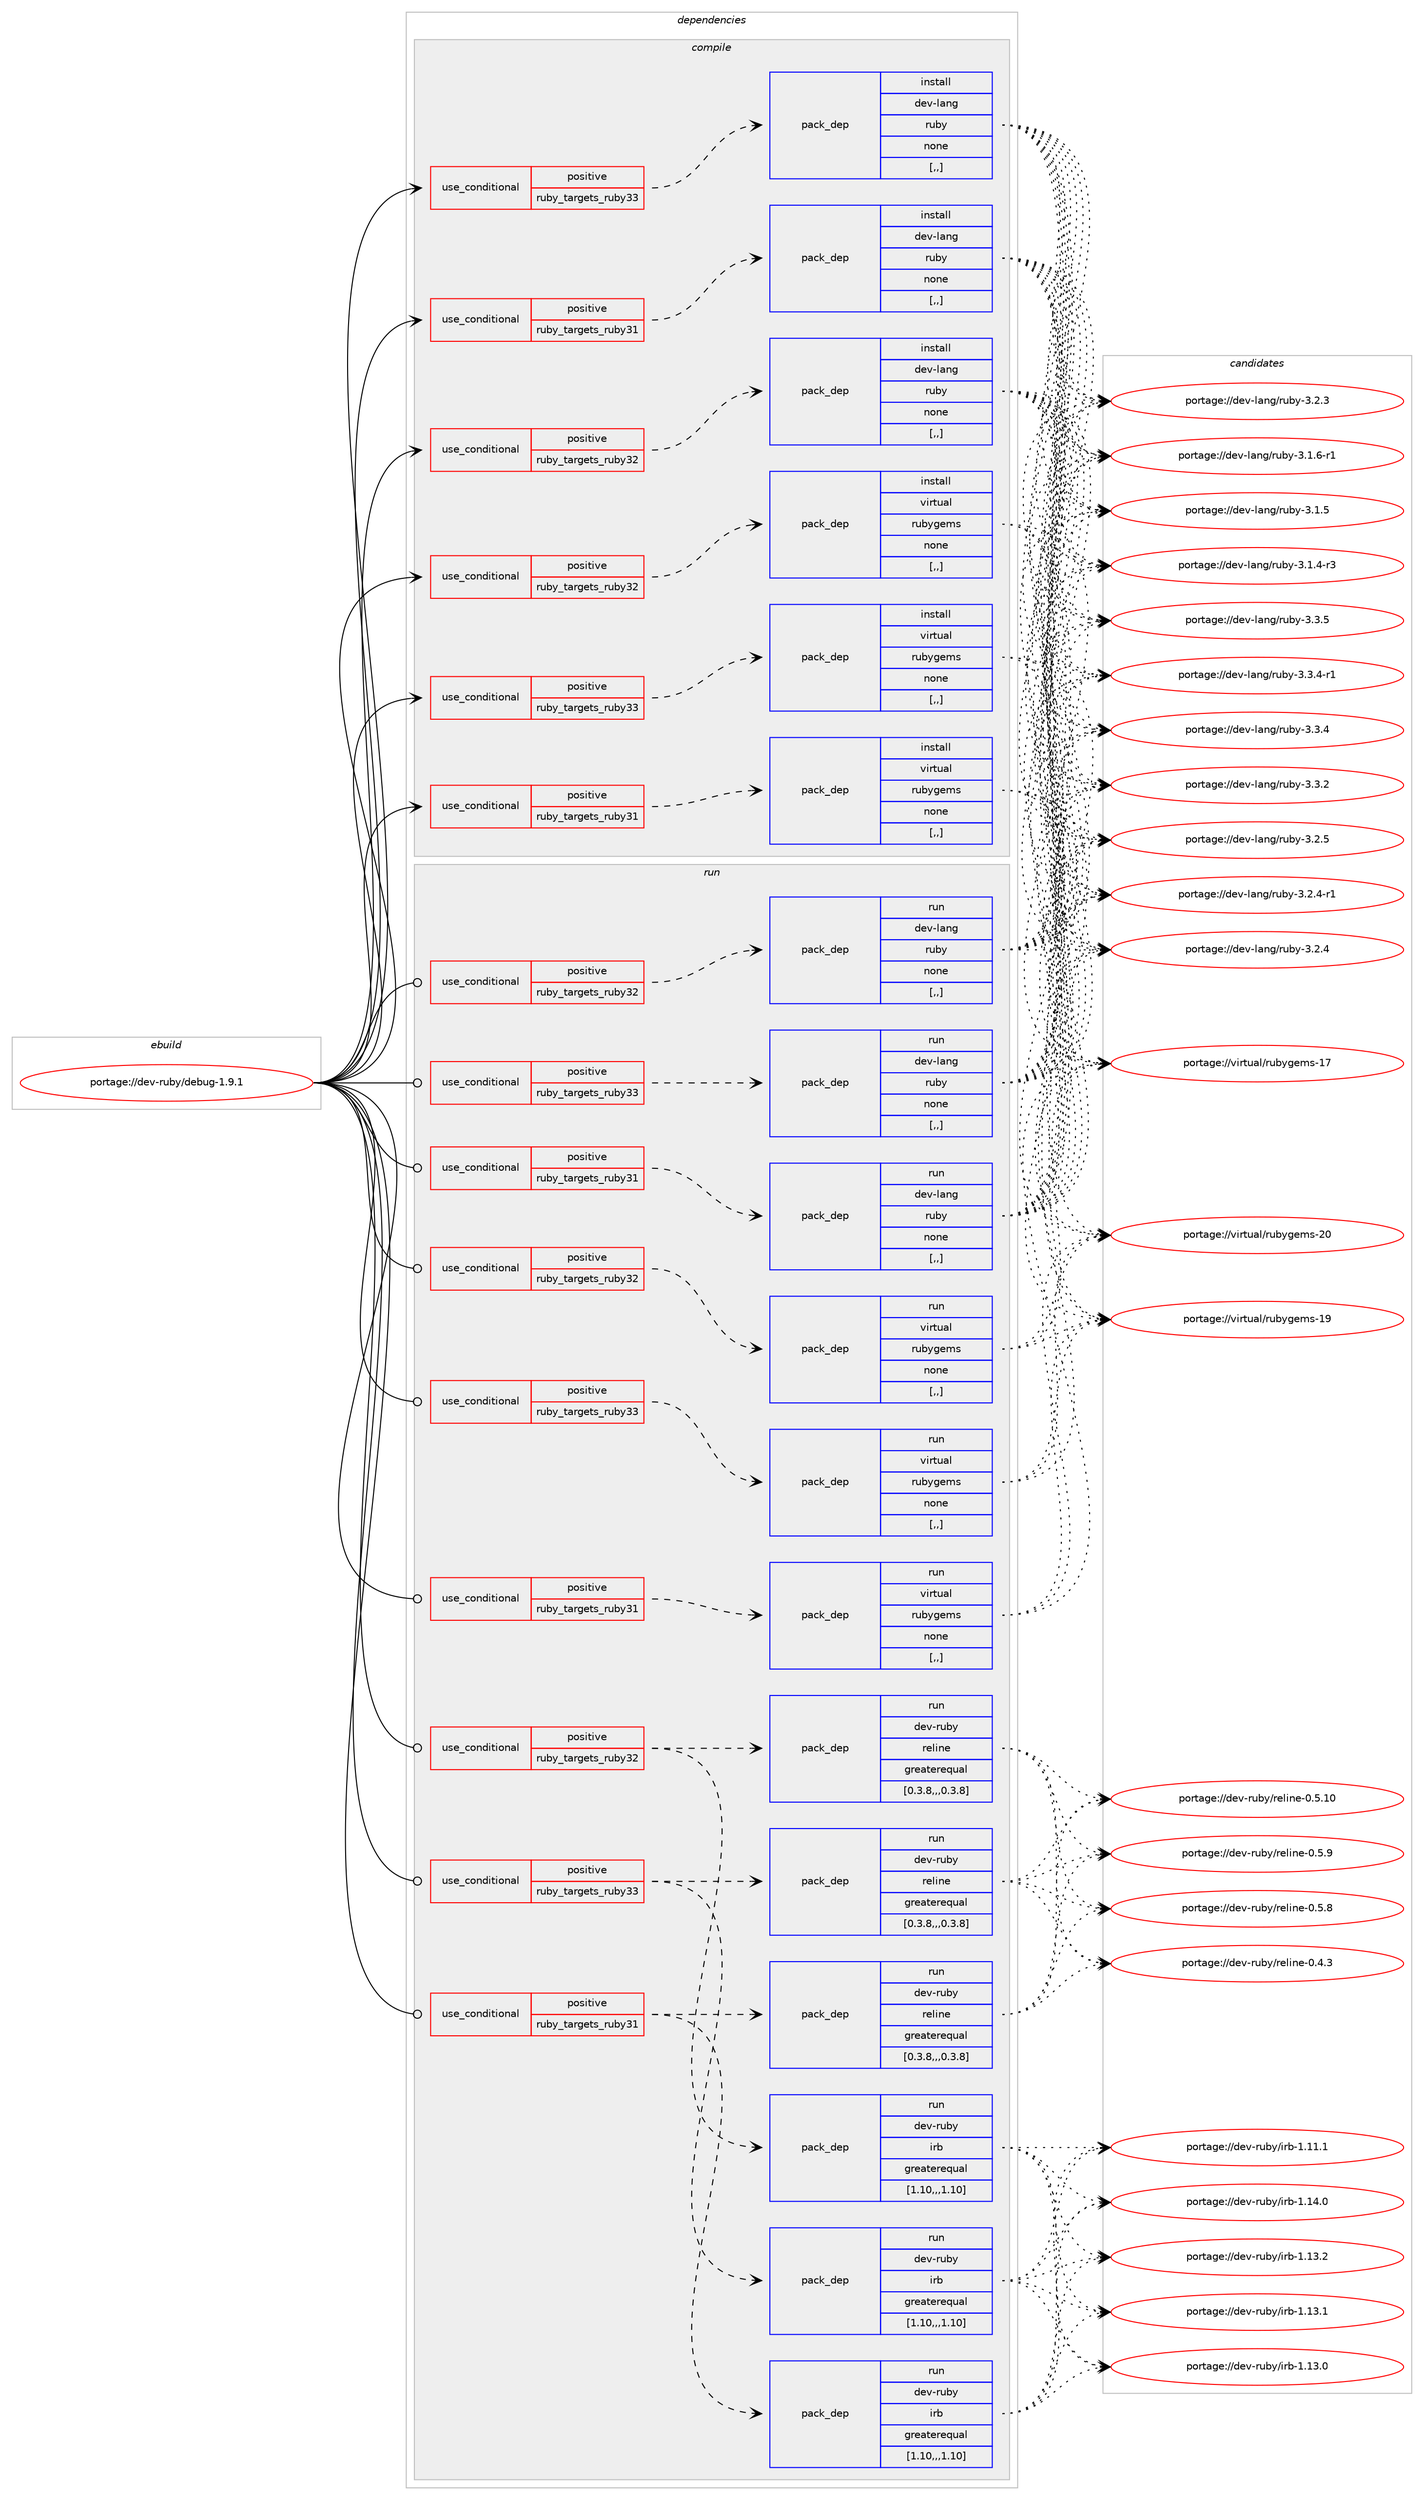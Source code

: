 digraph prolog {

# *************
# Graph options
# *************

newrank=true;
concentrate=true;
compound=true;
graph [rankdir=LR,fontname=Helvetica,fontsize=10,ranksep=1.5];#, ranksep=2.5, nodesep=0.2];
edge  [arrowhead=vee];
node  [fontname=Helvetica,fontsize=10];

# **********
# The ebuild
# **********

subgraph cluster_leftcol {
color=gray;
label=<<i>ebuild</i>>;
id [label="portage://dev-ruby/debug-1.9.1", color=red, width=4, href="../dev-ruby/debug-1.9.1.svg"];
}

# ****************
# The dependencies
# ****************

subgraph cluster_midcol {
color=gray;
label=<<i>dependencies</i>>;
subgraph cluster_compile {
fillcolor="#eeeeee";
style=filled;
label=<<i>compile</i>>;
subgraph cond177249 {
dependency676609 [label=<<TABLE BORDER="0" CELLBORDER="1" CELLSPACING="0" CELLPADDING="4"><TR><TD ROWSPAN="3" CELLPADDING="10">use_conditional</TD></TR><TR><TD>positive</TD></TR><TR><TD>ruby_targets_ruby31</TD></TR></TABLE>>, shape=none, color=red];
subgraph pack494469 {
dependency676610 [label=<<TABLE BORDER="0" CELLBORDER="1" CELLSPACING="0" CELLPADDING="4" WIDTH="220"><TR><TD ROWSPAN="6" CELLPADDING="30">pack_dep</TD></TR><TR><TD WIDTH="110">install</TD></TR><TR><TD>dev-lang</TD></TR><TR><TD>ruby</TD></TR><TR><TD>none</TD></TR><TR><TD>[,,]</TD></TR></TABLE>>, shape=none, color=blue];
}
dependency676609:e -> dependency676610:w [weight=20,style="dashed",arrowhead="vee"];
}
id:e -> dependency676609:w [weight=20,style="solid",arrowhead="vee"];
subgraph cond177250 {
dependency676611 [label=<<TABLE BORDER="0" CELLBORDER="1" CELLSPACING="0" CELLPADDING="4"><TR><TD ROWSPAN="3" CELLPADDING="10">use_conditional</TD></TR><TR><TD>positive</TD></TR><TR><TD>ruby_targets_ruby31</TD></TR></TABLE>>, shape=none, color=red];
subgraph pack494470 {
dependency676612 [label=<<TABLE BORDER="0" CELLBORDER="1" CELLSPACING="0" CELLPADDING="4" WIDTH="220"><TR><TD ROWSPAN="6" CELLPADDING="30">pack_dep</TD></TR><TR><TD WIDTH="110">install</TD></TR><TR><TD>virtual</TD></TR><TR><TD>rubygems</TD></TR><TR><TD>none</TD></TR><TR><TD>[,,]</TD></TR></TABLE>>, shape=none, color=blue];
}
dependency676611:e -> dependency676612:w [weight=20,style="dashed",arrowhead="vee"];
}
id:e -> dependency676611:w [weight=20,style="solid",arrowhead="vee"];
subgraph cond177251 {
dependency676613 [label=<<TABLE BORDER="0" CELLBORDER="1" CELLSPACING="0" CELLPADDING="4"><TR><TD ROWSPAN="3" CELLPADDING="10">use_conditional</TD></TR><TR><TD>positive</TD></TR><TR><TD>ruby_targets_ruby32</TD></TR></TABLE>>, shape=none, color=red];
subgraph pack494471 {
dependency676614 [label=<<TABLE BORDER="0" CELLBORDER="1" CELLSPACING="0" CELLPADDING="4" WIDTH="220"><TR><TD ROWSPAN="6" CELLPADDING="30">pack_dep</TD></TR><TR><TD WIDTH="110">install</TD></TR><TR><TD>dev-lang</TD></TR><TR><TD>ruby</TD></TR><TR><TD>none</TD></TR><TR><TD>[,,]</TD></TR></TABLE>>, shape=none, color=blue];
}
dependency676613:e -> dependency676614:w [weight=20,style="dashed",arrowhead="vee"];
}
id:e -> dependency676613:w [weight=20,style="solid",arrowhead="vee"];
subgraph cond177252 {
dependency676615 [label=<<TABLE BORDER="0" CELLBORDER="1" CELLSPACING="0" CELLPADDING="4"><TR><TD ROWSPAN="3" CELLPADDING="10">use_conditional</TD></TR><TR><TD>positive</TD></TR><TR><TD>ruby_targets_ruby32</TD></TR></TABLE>>, shape=none, color=red];
subgraph pack494472 {
dependency676616 [label=<<TABLE BORDER="0" CELLBORDER="1" CELLSPACING="0" CELLPADDING="4" WIDTH="220"><TR><TD ROWSPAN="6" CELLPADDING="30">pack_dep</TD></TR><TR><TD WIDTH="110">install</TD></TR><TR><TD>virtual</TD></TR><TR><TD>rubygems</TD></TR><TR><TD>none</TD></TR><TR><TD>[,,]</TD></TR></TABLE>>, shape=none, color=blue];
}
dependency676615:e -> dependency676616:w [weight=20,style="dashed",arrowhead="vee"];
}
id:e -> dependency676615:w [weight=20,style="solid",arrowhead="vee"];
subgraph cond177253 {
dependency676617 [label=<<TABLE BORDER="0" CELLBORDER="1" CELLSPACING="0" CELLPADDING="4"><TR><TD ROWSPAN="3" CELLPADDING="10">use_conditional</TD></TR><TR><TD>positive</TD></TR><TR><TD>ruby_targets_ruby33</TD></TR></TABLE>>, shape=none, color=red];
subgraph pack494473 {
dependency676618 [label=<<TABLE BORDER="0" CELLBORDER="1" CELLSPACING="0" CELLPADDING="4" WIDTH="220"><TR><TD ROWSPAN="6" CELLPADDING="30">pack_dep</TD></TR><TR><TD WIDTH="110">install</TD></TR><TR><TD>dev-lang</TD></TR><TR><TD>ruby</TD></TR><TR><TD>none</TD></TR><TR><TD>[,,]</TD></TR></TABLE>>, shape=none, color=blue];
}
dependency676617:e -> dependency676618:w [weight=20,style="dashed",arrowhead="vee"];
}
id:e -> dependency676617:w [weight=20,style="solid",arrowhead="vee"];
subgraph cond177254 {
dependency676619 [label=<<TABLE BORDER="0" CELLBORDER="1" CELLSPACING="0" CELLPADDING="4"><TR><TD ROWSPAN="3" CELLPADDING="10">use_conditional</TD></TR><TR><TD>positive</TD></TR><TR><TD>ruby_targets_ruby33</TD></TR></TABLE>>, shape=none, color=red];
subgraph pack494474 {
dependency676620 [label=<<TABLE BORDER="0" CELLBORDER="1" CELLSPACING="0" CELLPADDING="4" WIDTH="220"><TR><TD ROWSPAN="6" CELLPADDING="30">pack_dep</TD></TR><TR><TD WIDTH="110">install</TD></TR><TR><TD>virtual</TD></TR><TR><TD>rubygems</TD></TR><TR><TD>none</TD></TR><TR><TD>[,,]</TD></TR></TABLE>>, shape=none, color=blue];
}
dependency676619:e -> dependency676620:w [weight=20,style="dashed",arrowhead="vee"];
}
id:e -> dependency676619:w [weight=20,style="solid",arrowhead="vee"];
}
subgraph cluster_compileandrun {
fillcolor="#eeeeee";
style=filled;
label=<<i>compile and run</i>>;
}
subgraph cluster_run {
fillcolor="#eeeeee";
style=filled;
label=<<i>run</i>>;
subgraph cond177255 {
dependency676621 [label=<<TABLE BORDER="0" CELLBORDER="1" CELLSPACING="0" CELLPADDING="4"><TR><TD ROWSPAN="3" CELLPADDING="10">use_conditional</TD></TR><TR><TD>positive</TD></TR><TR><TD>ruby_targets_ruby31</TD></TR></TABLE>>, shape=none, color=red];
subgraph pack494475 {
dependency676622 [label=<<TABLE BORDER="0" CELLBORDER="1" CELLSPACING="0" CELLPADDING="4" WIDTH="220"><TR><TD ROWSPAN="6" CELLPADDING="30">pack_dep</TD></TR><TR><TD WIDTH="110">run</TD></TR><TR><TD>dev-lang</TD></TR><TR><TD>ruby</TD></TR><TR><TD>none</TD></TR><TR><TD>[,,]</TD></TR></TABLE>>, shape=none, color=blue];
}
dependency676621:e -> dependency676622:w [weight=20,style="dashed",arrowhead="vee"];
}
id:e -> dependency676621:w [weight=20,style="solid",arrowhead="odot"];
subgraph cond177256 {
dependency676623 [label=<<TABLE BORDER="0" CELLBORDER="1" CELLSPACING="0" CELLPADDING="4"><TR><TD ROWSPAN="3" CELLPADDING="10">use_conditional</TD></TR><TR><TD>positive</TD></TR><TR><TD>ruby_targets_ruby31</TD></TR></TABLE>>, shape=none, color=red];
subgraph pack494476 {
dependency676624 [label=<<TABLE BORDER="0" CELLBORDER="1" CELLSPACING="0" CELLPADDING="4" WIDTH="220"><TR><TD ROWSPAN="6" CELLPADDING="30">pack_dep</TD></TR><TR><TD WIDTH="110">run</TD></TR><TR><TD>dev-ruby</TD></TR><TR><TD>irb</TD></TR><TR><TD>greaterequal</TD></TR><TR><TD>[1.10,,,1.10]</TD></TR></TABLE>>, shape=none, color=blue];
}
dependency676623:e -> dependency676624:w [weight=20,style="dashed",arrowhead="vee"];
subgraph pack494477 {
dependency676625 [label=<<TABLE BORDER="0" CELLBORDER="1" CELLSPACING="0" CELLPADDING="4" WIDTH="220"><TR><TD ROWSPAN="6" CELLPADDING="30">pack_dep</TD></TR><TR><TD WIDTH="110">run</TD></TR><TR><TD>dev-ruby</TD></TR><TR><TD>reline</TD></TR><TR><TD>greaterequal</TD></TR><TR><TD>[0.3.8,,,0.3.8]</TD></TR></TABLE>>, shape=none, color=blue];
}
dependency676623:e -> dependency676625:w [weight=20,style="dashed",arrowhead="vee"];
}
id:e -> dependency676623:w [weight=20,style="solid",arrowhead="odot"];
subgraph cond177257 {
dependency676626 [label=<<TABLE BORDER="0" CELLBORDER="1" CELLSPACING="0" CELLPADDING="4"><TR><TD ROWSPAN="3" CELLPADDING="10">use_conditional</TD></TR><TR><TD>positive</TD></TR><TR><TD>ruby_targets_ruby31</TD></TR></TABLE>>, shape=none, color=red];
subgraph pack494478 {
dependency676627 [label=<<TABLE BORDER="0" CELLBORDER="1" CELLSPACING="0" CELLPADDING="4" WIDTH="220"><TR><TD ROWSPAN="6" CELLPADDING="30">pack_dep</TD></TR><TR><TD WIDTH="110">run</TD></TR><TR><TD>virtual</TD></TR><TR><TD>rubygems</TD></TR><TR><TD>none</TD></TR><TR><TD>[,,]</TD></TR></TABLE>>, shape=none, color=blue];
}
dependency676626:e -> dependency676627:w [weight=20,style="dashed",arrowhead="vee"];
}
id:e -> dependency676626:w [weight=20,style="solid",arrowhead="odot"];
subgraph cond177258 {
dependency676628 [label=<<TABLE BORDER="0" CELLBORDER="1" CELLSPACING="0" CELLPADDING="4"><TR><TD ROWSPAN="3" CELLPADDING="10">use_conditional</TD></TR><TR><TD>positive</TD></TR><TR><TD>ruby_targets_ruby32</TD></TR></TABLE>>, shape=none, color=red];
subgraph pack494479 {
dependency676629 [label=<<TABLE BORDER="0" CELLBORDER="1" CELLSPACING="0" CELLPADDING="4" WIDTH="220"><TR><TD ROWSPAN="6" CELLPADDING="30">pack_dep</TD></TR><TR><TD WIDTH="110">run</TD></TR><TR><TD>dev-lang</TD></TR><TR><TD>ruby</TD></TR><TR><TD>none</TD></TR><TR><TD>[,,]</TD></TR></TABLE>>, shape=none, color=blue];
}
dependency676628:e -> dependency676629:w [weight=20,style="dashed",arrowhead="vee"];
}
id:e -> dependency676628:w [weight=20,style="solid",arrowhead="odot"];
subgraph cond177259 {
dependency676630 [label=<<TABLE BORDER="0" CELLBORDER="1" CELLSPACING="0" CELLPADDING="4"><TR><TD ROWSPAN="3" CELLPADDING="10">use_conditional</TD></TR><TR><TD>positive</TD></TR><TR><TD>ruby_targets_ruby32</TD></TR></TABLE>>, shape=none, color=red];
subgraph pack494480 {
dependency676631 [label=<<TABLE BORDER="0" CELLBORDER="1" CELLSPACING="0" CELLPADDING="4" WIDTH="220"><TR><TD ROWSPAN="6" CELLPADDING="30">pack_dep</TD></TR><TR><TD WIDTH="110">run</TD></TR><TR><TD>dev-ruby</TD></TR><TR><TD>irb</TD></TR><TR><TD>greaterequal</TD></TR><TR><TD>[1.10,,,1.10]</TD></TR></TABLE>>, shape=none, color=blue];
}
dependency676630:e -> dependency676631:w [weight=20,style="dashed",arrowhead="vee"];
subgraph pack494481 {
dependency676632 [label=<<TABLE BORDER="0" CELLBORDER="1" CELLSPACING="0" CELLPADDING="4" WIDTH="220"><TR><TD ROWSPAN="6" CELLPADDING="30">pack_dep</TD></TR><TR><TD WIDTH="110">run</TD></TR><TR><TD>dev-ruby</TD></TR><TR><TD>reline</TD></TR><TR><TD>greaterequal</TD></TR><TR><TD>[0.3.8,,,0.3.8]</TD></TR></TABLE>>, shape=none, color=blue];
}
dependency676630:e -> dependency676632:w [weight=20,style="dashed",arrowhead="vee"];
}
id:e -> dependency676630:w [weight=20,style="solid",arrowhead="odot"];
subgraph cond177260 {
dependency676633 [label=<<TABLE BORDER="0" CELLBORDER="1" CELLSPACING="0" CELLPADDING="4"><TR><TD ROWSPAN="3" CELLPADDING="10">use_conditional</TD></TR><TR><TD>positive</TD></TR><TR><TD>ruby_targets_ruby32</TD></TR></TABLE>>, shape=none, color=red];
subgraph pack494482 {
dependency676634 [label=<<TABLE BORDER="0" CELLBORDER="1" CELLSPACING="0" CELLPADDING="4" WIDTH="220"><TR><TD ROWSPAN="6" CELLPADDING="30">pack_dep</TD></TR><TR><TD WIDTH="110">run</TD></TR><TR><TD>virtual</TD></TR><TR><TD>rubygems</TD></TR><TR><TD>none</TD></TR><TR><TD>[,,]</TD></TR></TABLE>>, shape=none, color=blue];
}
dependency676633:e -> dependency676634:w [weight=20,style="dashed",arrowhead="vee"];
}
id:e -> dependency676633:w [weight=20,style="solid",arrowhead="odot"];
subgraph cond177261 {
dependency676635 [label=<<TABLE BORDER="0" CELLBORDER="1" CELLSPACING="0" CELLPADDING="4"><TR><TD ROWSPAN="3" CELLPADDING="10">use_conditional</TD></TR><TR><TD>positive</TD></TR><TR><TD>ruby_targets_ruby33</TD></TR></TABLE>>, shape=none, color=red];
subgraph pack494483 {
dependency676636 [label=<<TABLE BORDER="0" CELLBORDER="1" CELLSPACING="0" CELLPADDING="4" WIDTH="220"><TR><TD ROWSPAN="6" CELLPADDING="30">pack_dep</TD></TR><TR><TD WIDTH="110">run</TD></TR><TR><TD>dev-lang</TD></TR><TR><TD>ruby</TD></TR><TR><TD>none</TD></TR><TR><TD>[,,]</TD></TR></TABLE>>, shape=none, color=blue];
}
dependency676635:e -> dependency676636:w [weight=20,style="dashed",arrowhead="vee"];
}
id:e -> dependency676635:w [weight=20,style="solid",arrowhead="odot"];
subgraph cond177262 {
dependency676637 [label=<<TABLE BORDER="0" CELLBORDER="1" CELLSPACING="0" CELLPADDING="4"><TR><TD ROWSPAN="3" CELLPADDING="10">use_conditional</TD></TR><TR><TD>positive</TD></TR><TR><TD>ruby_targets_ruby33</TD></TR></TABLE>>, shape=none, color=red];
subgraph pack494484 {
dependency676638 [label=<<TABLE BORDER="0" CELLBORDER="1" CELLSPACING="0" CELLPADDING="4" WIDTH="220"><TR><TD ROWSPAN="6" CELLPADDING="30">pack_dep</TD></TR><TR><TD WIDTH="110">run</TD></TR><TR><TD>dev-ruby</TD></TR><TR><TD>irb</TD></TR><TR><TD>greaterequal</TD></TR><TR><TD>[1.10,,,1.10]</TD></TR></TABLE>>, shape=none, color=blue];
}
dependency676637:e -> dependency676638:w [weight=20,style="dashed",arrowhead="vee"];
subgraph pack494485 {
dependency676639 [label=<<TABLE BORDER="0" CELLBORDER="1" CELLSPACING="0" CELLPADDING="4" WIDTH="220"><TR><TD ROWSPAN="6" CELLPADDING="30">pack_dep</TD></TR><TR><TD WIDTH="110">run</TD></TR><TR><TD>dev-ruby</TD></TR><TR><TD>reline</TD></TR><TR><TD>greaterequal</TD></TR><TR><TD>[0.3.8,,,0.3.8]</TD></TR></TABLE>>, shape=none, color=blue];
}
dependency676637:e -> dependency676639:w [weight=20,style="dashed",arrowhead="vee"];
}
id:e -> dependency676637:w [weight=20,style="solid",arrowhead="odot"];
subgraph cond177263 {
dependency676640 [label=<<TABLE BORDER="0" CELLBORDER="1" CELLSPACING="0" CELLPADDING="4"><TR><TD ROWSPAN="3" CELLPADDING="10">use_conditional</TD></TR><TR><TD>positive</TD></TR><TR><TD>ruby_targets_ruby33</TD></TR></TABLE>>, shape=none, color=red];
subgraph pack494486 {
dependency676641 [label=<<TABLE BORDER="0" CELLBORDER="1" CELLSPACING="0" CELLPADDING="4" WIDTH="220"><TR><TD ROWSPAN="6" CELLPADDING="30">pack_dep</TD></TR><TR><TD WIDTH="110">run</TD></TR><TR><TD>virtual</TD></TR><TR><TD>rubygems</TD></TR><TR><TD>none</TD></TR><TR><TD>[,,]</TD></TR></TABLE>>, shape=none, color=blue];
}
dependency676640:e -> dependency676641:w [weight=20,style="dashed",arrowhead="vee"];
}
id:e -> dependency676640:w [weight=20,style="solid",arrowhead="odot"];
}
}

# **************
# The candidates
# **************

subgraph cluster_choices {
rank=same;
color=gray;
label=<<i>candidates</i>>;

subgraph choice494469 {
color=black;
nodesep=1;
choice10010111845108971101034711411798121455146514653 [label="portage://dev-lang/ruby-3.3.5", color=red, width=4,href="../dev-lang/ruby-3.3.5.svg"];
choice100101118451089711010347114117981214551465146524511449 [label="portage://dev-lang/ruby-3.3.4-r1", color=red, width=4,href="../dev-lang/ruby-3.3.4-r1.svg"];
choice10010111845108971101034711411798121455146514652 [label="portage://dev-lang/ruby-3.3.4", color=red, width=4,href="../dev-lang/ruby-3.3.4.svg"];
choice10010111845108971101034711411798121455146514650 [label="portage://dev-lang/ruby-3.3.2", color=red, width=4,href="../dev-lang/ruby-3.3.2.svg"];
choice10010111845108971101034711411798121455146504653 [label="portage://dev-lang/ruby-3.2.5", color=red, width=4,href="../dev-lang/ruby-3.2.5.svg"];
choice100101118451089711010347114117981214551465046524511449 [label="portage://dev-lang/ruby-3.2.4-r1", color=red, width=4,href="../dev-lang/ruby-3.2.4-r1.svg"];
choice10010111845108971101034711411798121455146504652 [label="portage://dev-lang/ruby-3.2.4", color=red, width=4,href="../dev-lang/ruby-3.2.4.svg"];
choice10010111845108971101034711411798121455146504651 [label="portage://dev-lang/ruby-3.2.3", color=red, width=4,href="../dev-lang/ruby-3.2.3.svg"];
choice100101118451089711010347114117981214551464946544511449 [label="portage://dev-lang/ruby-3.1.6-r1", color=red, width=4,href="../dev-lang/ruby-3.1.6-r1.svg"];
choice10010111845108971101034711411798121455146494653 [label="portage://dev-lang/ruby-3.1.5", color=red, width=4,href="../dev-lang/ruby-3.1.5.svg"];
choice100101118451089711010347114117981214551464946524511451 [label="portage://dev-lang/ruby-3.1.4-r3", color=red, width=4,href="../dev-lang/ruby-3.1.4-r3.svg"];
dependency676610:e -> choice10010111845108971101034711411798121455146514653:w [style=dotted,weight="100"];
dependency676610:e -> choice100101118451089711010347114117981214551465146524511449:w [style=dotted,weight="100"];
dependency676610:e -> choice10010111845108971101034711411798121455146514652:w [style=dotted,weight="100"];
dependency676610:e -> choice10010111845108971101034711411798121455146514650:w [style=dotted,weight="100"];
dependency676610:e -> choice10010111845108971101034711411798121455146504653:w [style=dotted,weight="100"];
dependency676610:e -> choice100101118451089711010347114117981214551465046524511449:w [style=dotted,weight="100"];
dependency676610:e -> choice10010111845108971101034711411798121455146504652:w [style=dotted,weight="100"];
dependency676610:e -> choice10010111845108971101034711411798121455146504651:w [style=dotted,weight="100"];
dependency676610:e -> choice100101118451089711010347114117981214551464946544511449:w [style=dotted,weight="100"];
dependency676610:e -> choice10010111845108971101034711411798121455146494653:w [style=dotted,weight="100"];
dependency676610:e -> choice100101118451089711010347114117981214551464946524511451:w [style=dotted,weight="100"];
}
subgraph choice494470 {
color=black;
nodesep=1;
choice118105114116117971084711411798121103101109115455048 [label="portage://virtual/rubygems-20", color=red, width=4,href="../virtual/rubygems-20.svg"];
choice118105114116117971084711411798121103101109115454957 [label="portage://virtual/rubygems-19", color=red, width=4,href="../virtual/rubygems-19.svg"];
choice118105114116117971084711411798121103101109115454955 [label="portage://virtual/rubygems-17", color=red, width=4,href="../virtual/rubygems-17.svg"];
dependency676612:e -> choice118105114116117971084711411798121103101109115455048:w [style=dotted,weight="100"];
dependency676612:e -> choice118105114116117971084711411798121103101109115454957:w [style=dotted,weight="100"];
dependency676612:e -> choice118105114116117971084711411798121103101109115454955:w [style=dotted,weight="100"];
}
subgraph choice494471 {
color=black;
nodesep=1;
choice10010111845108971101034711411798121455146514653 [label="portage://dev-lang/ruby-3.3.5", color=red, width=4,href="../dev-lang/ruby-3.3.5.svg"];
choice100101118451089711010347114117981214551465146524511449 [label="portage://dev-lang/ruby-3.3.4-r1", color=red, width=4,href="../dev-lang/ruby-3.3.4-r1.svg"];
choice10010111845108971101034711411798121455146514652 [label="portage://dev-lang/ruby-3.3.4", color=red, width=4,href="../dev-lang/ruby-3.3.4.svg"];
choice10010111845108971101034711411798121455146514650 [label="portage://dev-lang/ruby-3.3.2", color=red, width=4,href="../dev-lang/ruby-3.3.2.svg"];
choice10010111845108971101034711411798121455146504653 [label="portage://dev-lang/ruby-3.2.5", color=red, width=4,href="../dev-lang/ruby-3.2.5.svg"];
choice100101118451089711010347114117981214551465046524511449 [label="portage://dev-lang/ruby-3.2.4-r1", color=red, width=4,href="../dev-lang/ruby-3.2.4-r1.svg"];
choice10010111845108971101034711411798121455146504652 [label="portage://dev-lang/ruby-3.2.4", color=red, width=4,href="../dev-lang/ruby-3.2.4.svg"];
choice10010111845108971101034711411798121455146504651 [label="portage://dev-lang/ruby-3.2.3", color=red, width=4,href="../dev-lang/ruby-3.2.3.svg"];
choice100101118451089711010347114117981214551464946544511449 [label="portage://dev-lang/ruby-3.1.6-r1", color=red, width=4,href="../dev-lang/ruby-3.1.6-r1.svg"];
choice10010111845108971101034711411798121455146494653 [label="portage://dev-lang/ruby-3.1.5", color=red, width=4,href="../dev-lang/ruby-3.1.5.svg"];
choice100101118451089711010347114117981214551464946524511451 [label="portage://dev-lang/ruby-3.1.4-r3", color=red, width=4,href="../dev-lang/ruby-3.1.4-r3.svg"];
dependency676614:e -> choice10010111845108971101034711411798121455146514653:w [style=dotted,weight="100"];
dependency676614:e -> choice100101118451089711010347114117981214551465146524511449:w [style=dotted,weight="100"];
dependency676614:e -> choice10010111845108971101034711411798121455146514652:w [style=dotted,weight="100"];
dependency676614:e -> choice10010111845108971101034711411798121455146514650:w [style=dotted,weight="100"];
dependency676614:e -> choice10010111845108971101034711411798121455146504653:w [style=dotted,weight="100"];
dependency676614:e -> choice100101118451089711010347114117981214551465046524511449:w [style=dotted,weight="100"];
dependency676614:e -> choice10010111845108971101034711411798121455146504652:w [style=dotted,weight="100"];
dependency676614:e -> choice10010111845108971101034711411798121455146504651:w [style=dotted,weight="100"];
dependency676614:e -> choice100101118451089711010347114117981214551464946544511449:w [style=dotted,weight="100"];
dependency676614:e -> choice10010111845108971101034711411798121455146494653:w [style=dotted,weight="100"];
dependency676614:e -> choice100101118451089711010347114117981214551464946524511451:w [style=dotted,weight="100"];
}
subgraph choice494472 {
color=black;
nodesep=1;
choice118105114116117971084711411798121103101109115455048 [label="portage://virtual/rubygems-20", color=red, width=4,href="../virtual/rubygems-20.svg"];
choice118105114116117971084711411798121103101109115454957 [label="portage://virtual/rubygems-19", color=red, width=4,href="../virtual/rubygems-19.svg"];
choice118105114116117971084711411798121103101109115454955 [label="portage://virtual/rubygems-17", color=red, width=4,href="../virtual/rubygems-17.svg"];
dependency676616:e -> choice118105114116117971084711411798121103101109115455048:w [style=dotted,weight="100"];
dependency676616:e -> choice118105114116117971084711411798121103101109115454957:w [style=dotted,weight="100"];
dependency676616:e -> choice118105114116117971084711411798121103101109115454955:w [style=dotted,weight="100"];
}
subgraph choice494473 {
color=black;
nodesep=1;
choice10010111845108971101034711411798121455146514653 [label="portage://dev-lang/ruby-3.3.5", color=red, width=4,href="../dev-lang/ruby-3.3.5.svg"];
choice100101118451089711010347114117981214551465146524511449 [label="portage://dev-lang/ruby-3.3.4-r1", color=red, width=4,href="../dev-lang/ruby-3.3.4-r1.svg"];
choice10010111845108971101034711411798121455146514652 [label="portage://dev-lang/ruby-3.3.4", color=red, width=4,href="../dev-lang/ruby-3.3.4.svg"];
choice10010111845108971101034711411798121455146514650 [label="portage://dev-lang/ruby-3.3.2", color=red, width=4,href="../dev-lang/ruby-3.3.2.svg"];
choice10010111845108971101034711411798121455146504653 [label="portage://dev-lang/ruby-3.2.5", color=red, width=4,href="../dev-lang/ruby-3.2.5.svg"];
choice100101118451089711010347114117981214551465046524511449 [label="portage://dev-lang/ruby-3.2.4-r1", color=red, width=4,href="../dev-lang/ruby-3.2.4-r1.svg"];
choice10010111845108971101034711411798121455146504652 [label="portage://dev-lang/ruby-3.2.4", color=red, width=4,href="../dev-lang/ruby-3.2.4.svg"];
choice10010111845108971101034711411798121455146504651 [label="portage://dev-lang/ruby-3.2.3", color=red, width=4,href="../dev-lang/ruby-3.2.3.svg"];
choice100101118451089711010347114117981214551464946544511449 [label="portage://dev-lang/ruby-3.1.6-r1", color=red, width=4,href="../dev-lang/ruby-3.1.6-r1.svg"];
choice10010111845108971101034711411798121455146494653 [label="portage://dev-lang/ruby-3.1.5", color=red, width=4,href="../dev-lang/ruby-3.1.5.svg"];
choice100101118451089711010347114117981214551464946524511451 [label="portage://dev-lang/ruby-3.1.4-r3", color=red, width=4,href="../dev-lang/ruby-3.1.4-r3.svg"];
dependency676618:e -> choice10010111845108971101034711411798121455146514653:w [style=dotted,weight="100"];
dependency676618:e -> choice100101118451089711010347114117981214551465146524511449:w [style=dotted,weight="100"];
dependency676618:e -> choice10010111845108971101034711411798121455146514652:w [style=dotted,weight="100"];
dependency676618:e -> choice10010111845108971101034711411798121455146514650:w [style=dotted,weight="100"];
dependency676618:e -> choice10010111845108971101034711411798121455146504653:w [style=dotted,weight="100"];
dependency676618:e -> choice100101118451089711010347114117981214551465046524511449:w [style=dotted,weight="100"];
dependency676618:e -> choice10010111845108971101034711411798121455146504652:w [style=dotted,weight="100"];
dependency676618:e -> choice10010111845108971101034711411798121455146504651:w [style=dotted,weight="100"];
dependency676618:e -> choice100101118451089711010347114117981214551464946544511449:w [style=dotted,weight="100"];
dependency676618:e -> choice10010111845108971101034711411798121455146494653:w [style=dotted,weight="100"];
dependency676618:e -> choice100101118451089711010347114117981214551464946524511451:w [style=dotted,weight="100"];
}
subgraph choice494474 {
color=black;
nodesep=1;
choice118105114116117971084711411798121103101109115455048 [label="portage://virtual/rubygems-20", color=red, width=4,href="../virtual/rubygems-20.svg"];
choice118105114116117971084711411798121103101109115454957 [label="portage://virtual/rubygems-19", color=red, width=4,href="../virtual/rubygems-19.svg"];
choice118105114116117971084711411798121103101109115454955 [label="portage://virtual/rubygems-17", color=red, width=4,href="../virtual/rubygems-17.svg"];
dependency676620:e -> choice118105114116117971084711411798121103101109115455048:w [style=dotted,weight="100"];
dependency676620:e -> choice118105114116117971084711411798121103101109115454957:w [style=dotted,weight="100"];
dependency676620:e -> choice118105114116117971084711411798121103101109115454955:w [style=dotted,weight="100"];
}
subgraph choice494475 {
color=black;
nodesep=1;
choice10010111845108971101034711411798121455146514653 [label="portage://dev-lang/ruby-3.3.5", color=red, width=4,href="../dev-lang/ruby-3.3.5.svg"];
choice100101118451089711010347114117981214551465146524511449 [label="portage://dev-lang/ruby-3.3.4-r1", color=red, width=4,href="../dev-lang/ruby-3.3.4-r1.svg"];
choice10010111845108971101034711411798121455146514652 [label="portage://dev-lang/ruby-3.3.4", color=red, width=4,href="../dev-lang/ruby-3.3.4.svg"];
choice10010111845108971101034711411798121455146514650 [label="portage://dev-lang/ruby-3.3.2", color=red, width=4,href="../dev-lang/ruby-3.3.2.svg"];
choice10010111845108971101034711411798121455146504653 [label="portage://dev-lang/ruby-3.2.5", color=red, width=4,href="../dev-lang/ruby-3.2.5.svg"];
choice100101118451089711010347114117981214551465046524511449 [label="portage://dev-lang/ruby-3.2.4-r1", color=red, width=4,href="../dev-lang/ruby-3.2.4-r1.svg"];
choice10010111845108971101034711411798121455146504652 [label="portage://dev-lang/ruby-3.2.4", color=red, width=4,href="../dev-lang/ruby-3.2.4.svg"];
choice10010111845108971101034711411798121455146504651 [label="portage://dev-lang/ruby-3.2.3", color=red, width=4,href="../dev-lang/ruby-3.2.3.svg"];
choice100101118451089711010347114117981214551464946544511449 [label="portage://dev-lang/ruby-3.1.6-r1", color=red, width=4,href="../dev-lang/ruby-3.1.6-r1.svg"];
choice10010111845108971101034711411798121455146494653 [label="portage://dev-lang/ruby-3.1.5", color=red, width=4,href="../dev-lang/ruby-3.1.5.svg"];
choice100101118451089711010347114117981214551464946524511451 [label="portage://dev-lang/ruby-3.1.4-r3", color=red, width=4,href="../dev-lang/ruby-3.1.4-r3.svg"];
dependency676622:e -> choice10010111845108971101034711411798121455146514653:w [style=dotted,weight="100"];
dependency676622:e -> choice100101118451089711010347114117981214551465146524511449:w [style=dotted,weight="100"];
dependency676622:e -> choice10010111845108971101034711411798121455146514652:w [style=dotted,weight="100"];
dependency676622:e -> choice10010111845108971101034711411798121455146514650:w [style=dotted,weight="100"];
dependency676622:e -> choice10010111845108971101034711411798121455146504653:w [style=dotted,weight="100"];
dependency676622:e -> choice100101118451089711010347114117981214551465046524511449:w [style=dotted,weight="100"];
dependency676622:e -> choice10010111845108971101034711411798121455146504652:w [style=dotted,weight="100"];
dependency676622:e -> choice10010111845108971101034711411798121455146504651:w [style=dotted,weight="100"];
dependency676622:e -> choice100101118451089711010347114117981214551464946544511449:w [style=dotted,weight="100"];
dependency676622:e -> choice10010111845108971101034711411798121455146494653:w [style=dotted,weight="100"];
dependency676622:e -> choice100101118451089711010347114117981214551464946524511451:w [style=dotted,weight="100"];
}
subgraph choice494476 {
color=black;
nodesep=1;
choice1001011184511411798121471051149845494649524648 [label="portage://dev-ruby/irb-1.14.0", color=red, width=4,href="../dev-ruby/irb-1.14.0.svg"];
choice1001011184511411798121471051149845494649514650 [label="portage://dev-ruby/irb-1.13.2", color=red, width=4,href="../dev-ruby/irb-1.13.2.svg"];
choice1001011184511411798121471051149845494649514649 [label="portage://dev-ruby/irb-1.13.1", color=red, width=4,href="../dev-ruby/irb-1.13.1.svg"];
choice1001011184511411798121471051149845494649514648 [label="portage://dev-ruby/irb-1.13.0", color=red, width=4,href="../dev-ruby/irb-1.13.0.svg"];
choice1001011184511411798121471051149845494649494649 [label="portage://dev-ruby/irb-1.11.1", color=red, width=4,href="../dev-ruby/irb-1.11.1.svg"];
dependency676624:e -> choice1001011184511411798121471051149845494649524648:w [style=dotted,weight="100"];
dependency676624:e -> choice1001011184511411798121471051149845494649514650:w [style=dotted,weight="100"];
dependency676624:e -> choice1001011184511411798121471051149845494649514649:w [style=dotted,weight="100"];
dependency676624:e -> choice1001011184511411798121471051149845494649514648:w [style=dotted,weight="100"];
dependency676624:e -> choice1001011184511411798121471051149845494649494649:w [style=dotted,weight="100"];
}
subgraph choice494477 {
color=black;
nodesep=1;
choice10010111845114117981214711410110810511010145484653464948 [label="portage://dev-ruby/reline-0.5.10", color=red, width=4,href="../dev-ruby/reline-0.5.10.svg"];
choice100101118451141179812147114101108105110101454846534657 [label="portage://dev-ruby/reline-0.5.9", color=red, width=4,href="../dev-ruby/reline-0.5.9.svg"];
choice100101118451141179812147114101108105110101454846534656 [label="portage://dev-ruby/reline-0.5.8", color=red, width=4,href="../dev-ruby/reline-0.5.8.svg"];
choice100101118451141179812147114101108105110101454846524651 [label="portage://dev-ruby/reline-0.4.3", color=red, width=4,href="../dev-ruby/reline-0.4.3.svg"];
dependency676625:e -> choice10010111845114117981214711410110810511010145484653464948:w [style=dotted,weight="100"];
dependency676625:e -> choice100101118451141179812147114101108105110101454846534657:w [style=dotted,weight="100"];
dependency676625:e -> choice100101118451141179812147114101108105110101454846534656:w [style=dotted,weight="100"];
dependency676625:e -> choice100101118451141179812147114101108105110101454846524651:w [style=dotted,weight="100"];
}
subgraph choice494478 {
color=black;
nodesep=1;
choice118105114116117971084711411798121103101109115455048 [label="portage://virtual/rubygems-20", color=red, width=4,href="../virtual/rubygems-20.svg"];
choice118105114116117971084711411798121103101109115454957 [label="portage://virtual/rubygems-19", color=red, width=4,href="../virtual/rubygems-19.svg"];
choice118105114116117971084711411798121103101109115454955 [label="portage://virtual/rubygems-17", color=red, width=4,href="../virtual/rubygems-17.svg"];
dependency676627:e -> choice118105114116117971084711411798121103101109115455048:w [style=dotted,weight="100"];
dependency676627:e -> choice118105114116117971084711411798121103101109115454957:w [style=dotted,weight="100"];
dependency676627:e -> choice118105114116117971084711411798121103101109115454955:w [style=dotted,weight="100"];
}
subgraph choice494479 {
color=black;
nodesep=1;
choice10010111845108971101034711411798121455146514653 [label="portage://dev-lang/ruby-3.3.5", color=red, width=4,href="../dev-lang/ruby-3.3.5.svg"];
choice100101118451089711010347114117981214551465146524511449 [label="portage://dev-lang/ruby-3.3.4-r1", color=red, width=4,href="../dev-lang/ruby-3.3.4-r1.svg"];
choice10010111845108971101034711411798121455146514652 [label="portage://dev-lang/ruby-3.3.4", color=red, width=4,href="../dev-lang/ruby-3.3.4.svg"];
choice10010111845108971101034711411798121455146514650 [label="portage://dev-lang/ruby-3.3.2", color=red, width=4,href="../dev-lang/ruby-3.3.2.svg"];
choice10010111845108971101034711411798121455146504653 [label="portage://dev-lang/ruby-3.2.5", color=red, width=4,href="../dev-lang/ruby-3.2.5.svg"];
choice100101118451089711010347114117981214551465046524511449 [label="portage://dev-lang/ruby-3.2.4-r1", color=red, width=4,href="../dev-lang/ruby-3.2.4-r1.svg"];
choice10010111845108971101034711411798121455146504652 [label="portage://dev-lang/ruby-3.2.4", color=red, width=4,href="../dev-lang/ruby-3.2.4.svg"];
choice10010111845108971101034711411798121455146504651 [label="portage://dev-lang/ruby-3.2.3", color=red, width=4,href="../dev-lang/ruby-3.2.3.svg"];
choice100101118451089711010347114117981214551464946544511449 [label="portage://dev-lang/ruby-3.1.6-r1", color=red, width=4,href="../dev-lang/ruby-3.1.6-r1.svg"];
choice10010111845108971101034711411798121455146494653 [label="portage://dev-lang/ruby-3.1.5", color=red, width=4,href="../dev-lang/ruby-3.1.5.svg"];
choice100101118451089711010347114117981214551464946524511451 [label="portage://dev-lang/ruby-3.1.4-r3", color=red, width=4,href="../dev-lang/ruby-3.1.4-r3.svg"];
dependency676629:e -> choice10010111845108971101034711411798121455146514653:w [style=dotted,weight="100"];
dependency676629:e -> choice100101118451089711010347114117981214551465146524511449:w [style=dotted,weight="100"];
dependency676629:e -> choice10010111845108971101034711411798121455146514652:w [style=dotted,weight="100"];
dependency676629:e -> choice10010111845108971101034711411798121455146514650:w [style=dotted,weight="100"];
dependency676629:e -> choice10010111845108971101034711411798121455146504653:w [style=dotted,weight="100"];
dependency676629:e -> choice100101118451089711010347114117981214551465046524511449:w [style=dotted,weight="100"];
dependency676629:e -> choice10010111845108971101034711411798121455146504652:w [style=dotted,weight="100"];
dependency676629:e -> choice10010111845108971101034711411798121455146504651:w [style=dotted,weight="100"];
dependency676629:e -> choice100101118451089711010347114117981214551464946544511449:w [style=dotted,weight="100"];
dependency676629:e -> choice10010111845108971101034711411798121455146494653:w [style=dotted,weight="100"];
dependency676629:e -> choice100101118451089711010347114117981214551464946524511451:w [style=dotted,weight="100"];
}
subgraph choice494480 {
color=black;
nodesep=1;
choice1001011184511411798121471051149845494649524648 [label="portage://dev-ruby/irb-1.14.0", color=red, width=4,href="../dev-ruby/irb-1.14.0.svg"];
choice1001011184511411798121471051149845494649514650 [label="portage://dev-ruby/irb-1.13.2", color=red, width=4,href="../dev-ruby/irb-1.13.2.svg"];
choice1001011184511411798121471051149845494649514649 [label="portage://dev-ruby/irb-1.13.1", color=red, width=4,href="../dev-ruby/irb-1.13.1.svg"];
choice1001011184511411798121471051149845494649514648 [label="portage://dev-ruby/irb-1.13.0", color=red, width=4,href="../dev-ruby/irb-1.13.0.svg"];
choice1001011184511411798121471051149845494649494649 [label="portage://dev-ruby/irb-1.11.1", color=red, width=4,href="../dev-ruby/irb-1.11.1.svg"];
dependency676631:e -> choice1001011184511411798121471051149845494649524648:w [style=dotted,weight="100"];
dependency676631:e -> choice1001011184511411798121471051149845494649514650:w [style=dotted,weight="100"];
dependency676631:e -> choice1001011184511411798121471051149845494649514649:w [style=dotted,weight="100"];
dependency676631:e -> choice1001011184511411798121471051149845494649514648:w [style=dotted,weight="100"];
dependency676631:e -> choice1001011184511411798121471051149845494649494649:w [style=dotted,weight="100"];
}
subgraph choice494481 {
color=black;
nodesep=1;
choice10010111845114117981214711410110810511010145484653464948 [label="portage://dev-ruby/reline-0.5.10", color=red, width=4,href="../dev-ruby/reline-0.5.10.svg"];
choice100101118451141179812147114101108105110101454846534657 [label="portage://dev-ruby/reline-0.5.9", color=red, width=4,href="../dev-ruby/reline-0.5.9.svg"];
choice100101118451141179812147114101108105110101454846534656 [label="portage://dev-ruby/reline-0.5.8", color=red, width=4,href="../dev-ruby/reline-0.5.8.svg"];
choice100101118451141179812147114101108105110101454846524651 [label="portage://dev-ruby/reline-0.4.3", color=red, width=4,href="../dev-ruby/reline-0.4.3.svg"];
dependency676632:e -> choice10010111845114117981214711410110810511010145484653464948:w [style=dotted,weight="100"];
dependency676632:e -> choice100101118451141179812147114101108105110101454846534657:w [style=dotted,weight="100"];
dependency676632:e -> choice100101118451141179812147114101108105110101454846534656:w [style=dotted,weight="100"];
dependency676632:e -> choice100101118451141179812147114101108105110101454846524651:w [style=dotted,weight="100"];
}
subgraph choice494482 {
color=black;
nodesep=1;
choice118105114116117971084711411798121103101109115455048 [label="portage://virtual/rubygems-20", color=red, width=4,href="../virtual/rubygems-20.svg"];
choice118105114116117971084711411798121103101109115454957 [label="portage://virtual/rubygems-19", color=red, width=4,href="../virtual/rubygems-19.svg"];
choice118105114116117971084711411798121103101109115454955 [label="portage://virtual/rubygems-17", color=red, width=4,href="../virtual/rubygems-17.svg"];
dependency676634:e -> choice118105114116117971084711411798121103101109115455048:w [style=dotted,weight="100"];
dependency676634:e -> choice118105114116117971084711411798121103101109115454957:w [style=dotted,weight="100"];
dependency676634:e -> choice118105114116117971084711411798121103101109115454955:w [style=dotted,weight="100"];
}
subgraph choice494483 {
color=black;
nodesep=1;
choice10010111845108971101034711411798121455146514653 [label="portage://dev-lang/ruby-3.3.5", color=red, width=4,href="../dev-lang/ruby-3.3.5.svg"];
choice100101118451089711010347114117981214551465146524511449 [label="portage://dev-lang/ruby-3.3.4-r1", color=red, width=4,href="../dev-lang/ruby-3.3.4-r1.svg"];
choice10010111845108971101034711411798121455146514652 [label="portage://dev-lang/ruby-3.3.4", color=red, width=4,href="../dev-lang/ruby-3.3.4.svg"];
choice10010111845108971101034711411798121455146514650 [label="portage://dev-lang/ruby-3.3.2", color=red, width=4,href="../dev-lang/ruby-3.3.2.svg"];
choice10010111845108971101034711411798121455146504653 [label="portage://dev-lang/ruby-3.2.5", color=red, width=4,href="../dev-lang/ruby-3.2.5.svg"];
choice100101118451089711010347114117981214551465046524511449 [label="portage://dev-lang/ruby-3.2.4-r1", color=red, width=4,href="../dev-lang/ruby-3.2.4-r1.svg"];
choice10010111845108971101034711411798121455146504652 [label="portage://dev-lang/ruby-3.2.4", color=red, width=4,href="../dev-lang/ruby-3.2.4.svg"];
choice10010111845108971101034711411798121455146504651 [label="portage://dev-lang/ruby-3.2.3", color=red, width=4,href="../dev-lang/ruby-3.2.3.svg"];
choice100101118451089711010347114117981214551464946544511449 [label="portage://dev-lang/ruby-3.1.6-r1", color=red, width=4,href="../dev-lang/ruby-3.1.6-r1.svg"];
choice10010111845108971101034711411798121455146494653 [label="portage://dev-lang/ruby-3.1.5", color=red, width=4,href="../dev-lang/ruby-3.1.5.svg"];
choice100101118451089711010347114117981214551464946524511451 [label="portage://dev-lang/ruby-3.1.4-r3", color=red, width=4,href="../dev-lang/ruby-3.1.4-r3.svg"];
dependency676636:e -> choice10010111845108971101034711411798121455146514653:w [style=dotted,weight="100"];
dependency676636:e -> choice100101118451089711010347114117981214551465146524511449:w [style=dotted,weight="100"];
dependency676636:e -> choice10010111845108971101034711411798121455146514652:w [style=dotted,weight="100"];
dependency676636:e -> choice10010111845108971101034711411798121455146514650:w [style=dotted,weight="100"];
dependency676636:e -> choice10010111845108971101034711411798121455146504653:w [style=dotted,weight="100"];
dependency676636:e -> choice100101118451089711010347114117981214551465046524511449:w [style=dotted,weight="100"];
dependency676636:e -> choice10010111845108971101034711411798121455146504652:w [style=dotted,weight="100"];
dependency676636:e -> choice10010111845108971101034711411798121455146504651:w [style=dotted,weight="100"];
dependency676636:e -> choice100101118451089711010347114117981214551464946544511449:w [style=dotted,weight="100"];
dependency676636:e -> choice10010111845108971101034711411798121455146494653:w [style=dotted,weight="100"];
dependency676636:e -> choice100101118451089711010347114117981214551464946524511451:w [style=dotted,weight="100"];
}
subgraph choice494484 {
color=black;
nodesep=1;
choice1001011184511411798121471051149845494649524648 [label="portage://dev-ruby/irb-1.14.0", color=red, width=4,href="../dev-ruby/irb-1.14.0.svg"];
choice1001011184511411798121471051149845494649514650 [label="portage://dev-ruby/irb-1.13.2", color=red, width=4,href="../dev-ruby/irb-1.13.2.svg"];
choice1001011184511411798121471051149845494649514649 [label="portage://dev-ruby/irb-1.13.1", color=red, width=4,href="../dev-ruby/irb-1.13.1.svg"];
choice1001011184511411798121471051149845494649514648 [label="portage://dev-ruby/irb-1.13.0", color=red, width=4,href="../dev-ruby/irb-1.13.0.svg"];
choice1001011184511411798121471051149845494649494649 [label="portage://dev-ruby/irb-1.11.1", color=red, width=4,href="../dev-ruby/irb-1.11.1.svg"];
dependency676638:e -> choice1001011184511411798121471051149845494649524648:w [style=dotted,weight="100"];
dependency676638:e -> choice1001011184511411798121471051149845494649514650:w [style=dotted,weight="100"];
dependency676638:e -> choice1001011184511411798121471051149845494649514649:w [style=dotted,weight="100"];
dependency676638:e -> choice1001011184511411798121471051149845494649514648:w [style=dotted,weight="100"];
dependency676638:e -> choice1001011184511411798121471051149845494649494649:w [style=dotted,weight="100"];
}
subgraph choice494485 {
color=black;
nodesep=1;
choice10010111845114117981214711410110810511010145484653464948 [label="portage://dev-ruby/reline-0.5.10", color=red, width=4,href="../dev-ruby/reline-0.5.10.svg"];
choice100101118451141179812147114101108105110101454846534657 [label="portage://dev-ruby/reline-0.5.9", color=red, width=4,href="../dev-ruby/reline-0.5.9.svg"];
choice100101118451141179812147114101108105110101454846534656 [label="portage://dev-ruby/reline-0.5.8", color=red, width=4,href="../dev-ruby/reline-0.5.8.svg"];
choice100101118451141179812147114101108105110101454846524651 [label="portage://dev-ruby/reline-0.4.3", color=red, width=4,href="../dev-ruby/reline-0.4.3.svg"];
dependency676639:e -> choice10010111845114117981214711410110810511010145484653464948:w [style=dotted,weight="100"];
dependency676639:e -> choice100101118451141179812147114101108105110101454846534657:w [style=dotted,weight="100"];
dependency676639:e -> choice100101118451141179812147114101108105110101454846534656:w [style=dotted,weight="100"];
dependency676639:e -> choice100101118451141179812147114101108105110101454846524651:w [style=dotted,weight="100"];
}
subgraph choice494486 {
color=black;
nodesep=1;
choice118105114116117971084711411798121103101109115455048 [label="portage://virtual/rubygems-20", color=red, width=4,href="../virtual/rubygems-20.svg"];
choice118105114116117971084711411798121103101109115454957 [label="portage://virtual/rubygems-19", color=red, width=4,href="../virtual/rubygems-19.svg"];
choice118105114116117971084711411798121103101109115454955 [label="portage://virtual/rubygems-17", color=red, width=4,href="../virtual/rubygems-17.svg"];
dependency676641:e -> choice118105114116117971084711411798121103101109115455048:w [style=dotted,weight="100"];
dependency676641:e -> choice118105114116117971084711411798121103101109115454957:w [style=dotted,weight="100"];
dependency676641:e -> choice118105114116117971084711411798121103101109115454955:w [style=dotted,weight="100"];
}
}

}
